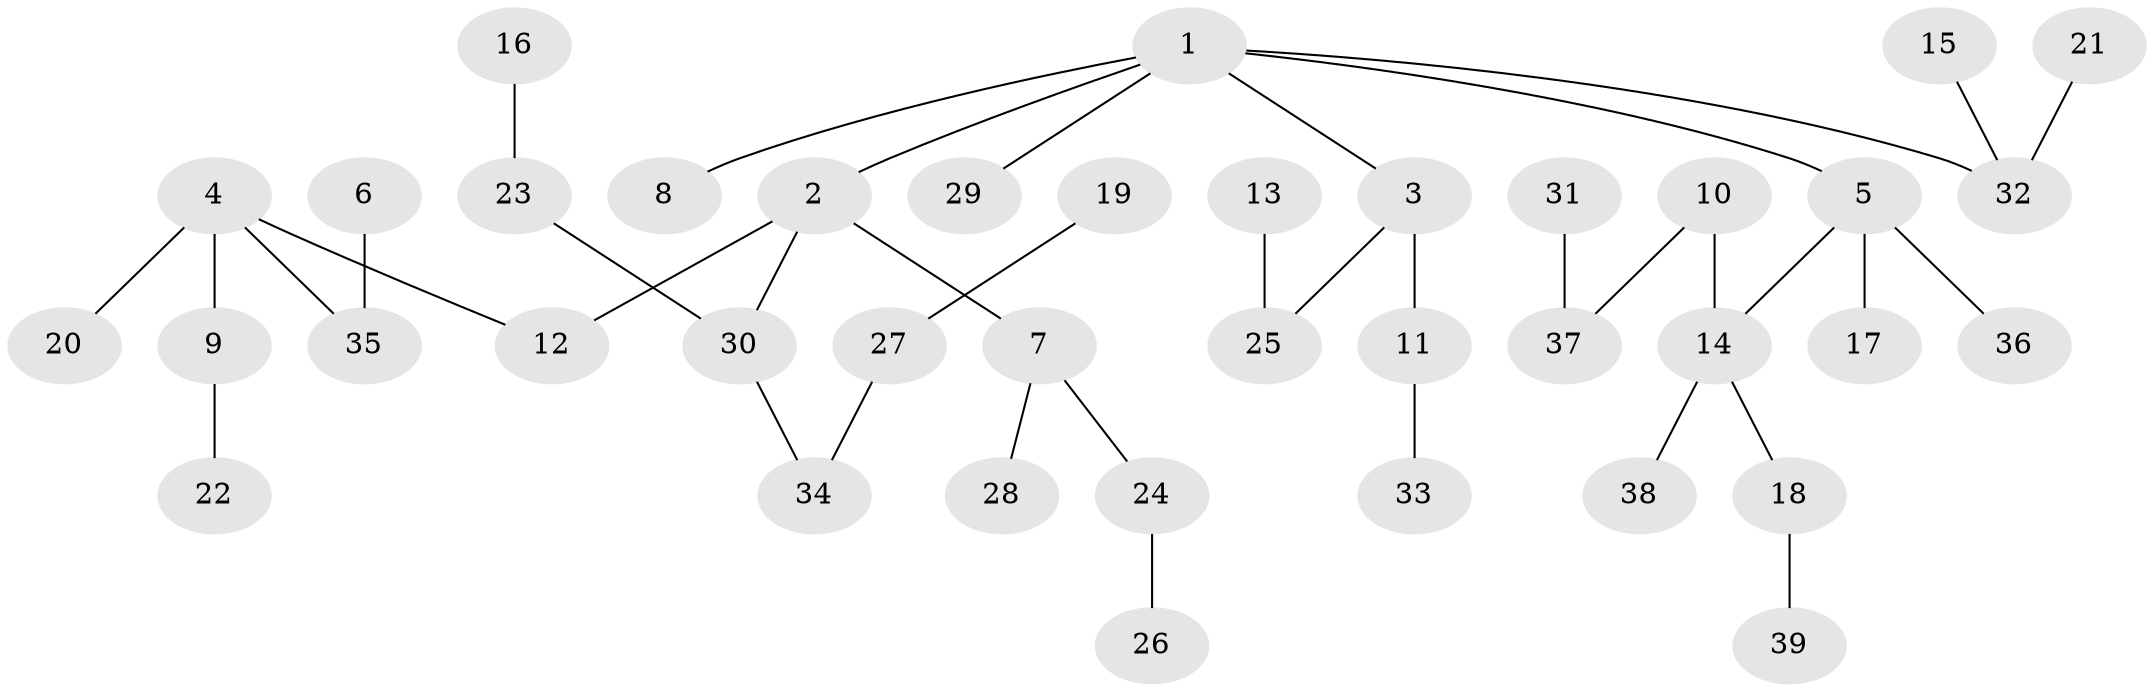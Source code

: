 // original degree distribution, {6: 0.015625, 4: 0.078125, 3: 0.1875, 2: 0.21875, 5: 0.015625, 1: 0.484375}
// Generated by graph-tools (version 1.1) at 2025/37/03/04/25 23:37:21]
// undirected, 39 vertices, 38 edges
graph export_dot {
  node [color=gray90,style=filled];
  1;
  2;
  3;
  4;
  5;
  6;
  7;
  8;
  9;
  10;
  11;
  12;
  13;
  14;
  15;
  16;
  17;
  18;
  19;
  20;
  21;
  22;
  23;
  24;
  25;
  26;
  27;
  28;
  29;
  30;
  31;
  32;
  33;
  34;
  35;
  36;
  37;
  38;
  39;
  1 -- 2 [weight=1.0];
  1 -- 3 [weight=1.0];
  1 -- 5 [weight=1.0];
  1 -- 8 [weight=1.0];
  1 -- 29 [weight=1.0];
  1 -- 32 [weight=1.0];
  2 -- 7 [weight=1.0];
  2 -- 12 [weight=1.0];
  2 -- 30 [weight=1.0];
  3 -- 11 [weight=1.0];
  3 -- 25 [weight=1.0];
  4 -- 9 [weight=1.0];
  4 -- 12 [weight=1.0];
  4 -- 20 [weight=1.0];
  4 -- 35 [weight=1.0];
  5 -- 14 [weight=1.0];
  5 -- 17 [weight=1.0];
  5 -- 36 [weight=1.0];
  6 -- 35 [weight=1.0];
  7 -- 24 [weight=1.0];
  7 -- 28 [weight=1.0];
  9 -- 22 [weight=1.0];
  10 -- 14 [weight=1.0];
  10 -- 37 [weight=1.0];
  11 -- 33 [weight=1.0];
  13 -- 25 [weight=1.0];
  14 -- 18 [weight=1.0];
  14 -- 38 [weight=1.0];
  15 -- 32 [weight=1.0];
  16 -- 23 [weight=1.0];
  18 -- 39 [weight=1.0];
  19 -- 27 [weight=1.0];
  21 -- 32 [weight=1.0];
  23 -- 30 [weight=1.0];
  24 -- 26 [weight=1.0];
  27 -- 34 [weight=1.0];
  30 -- 34 [weight=1.0];
  31 -- 37 [weight=1.0];
}
